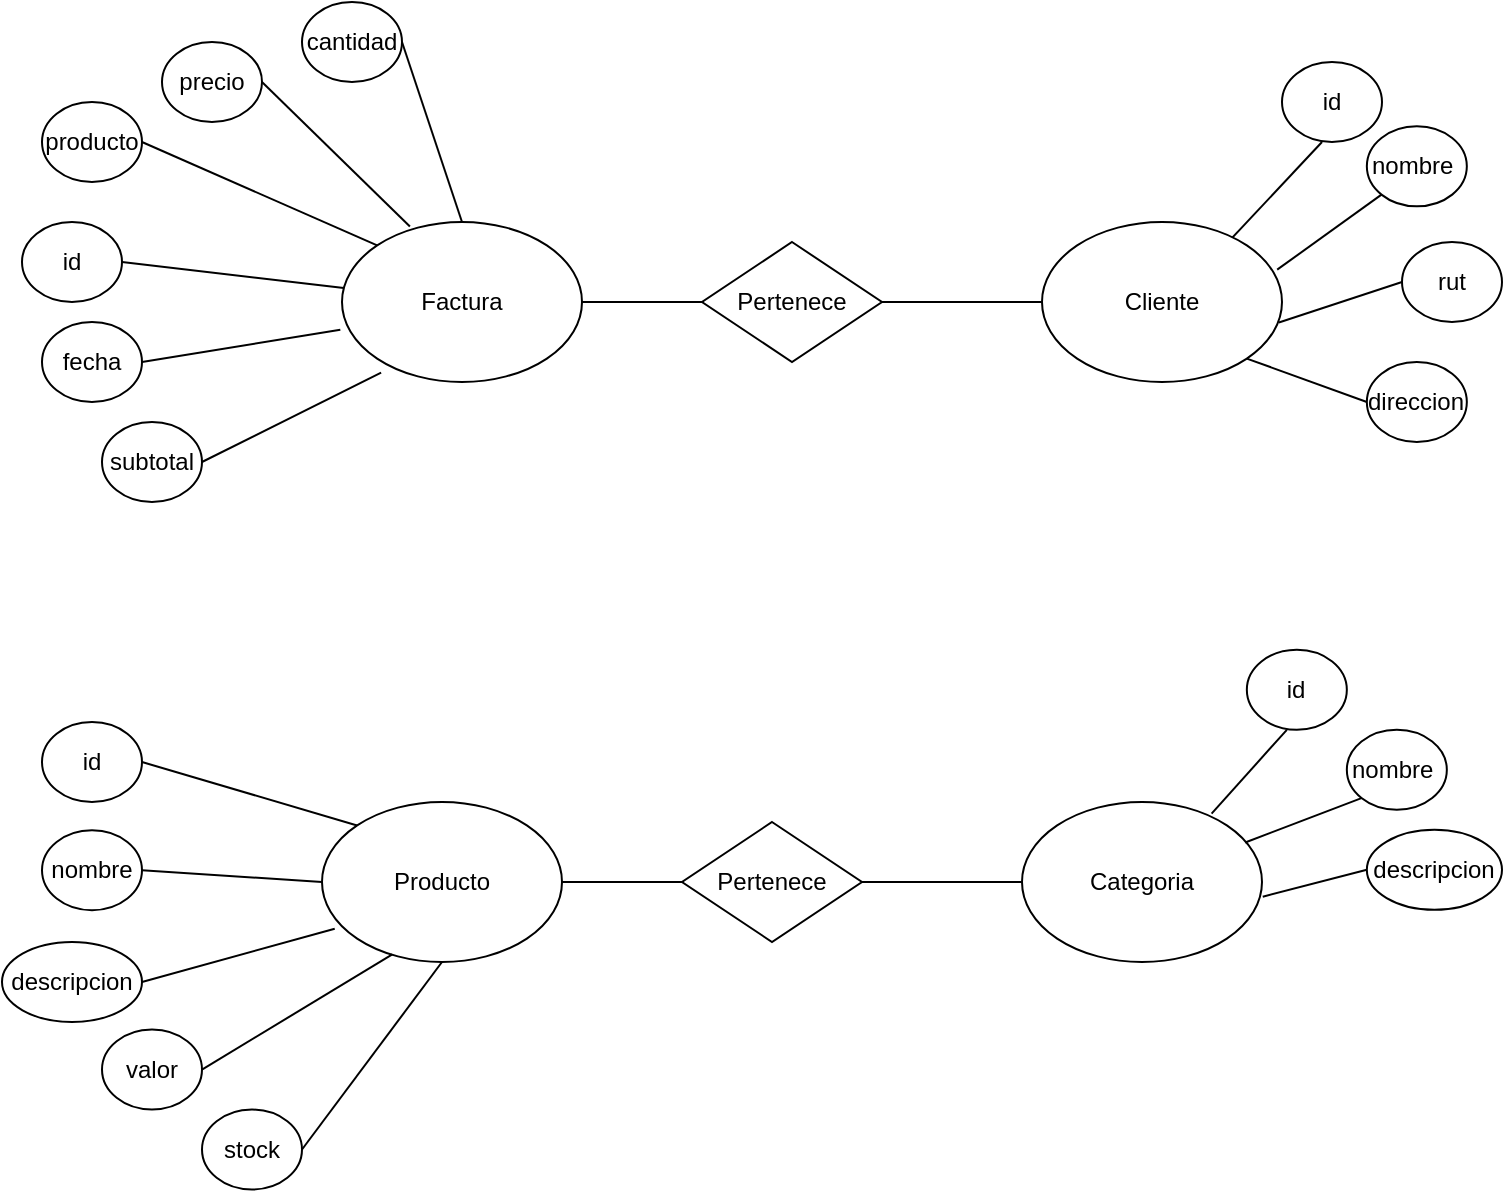 <mxfile version="17.1.1" type="github">
  <diagram id="hxb1gwyLIHcsYFeheSlV" name="Page-1">
    <mxGraphModel dx="1038" dy="585" grid="1" gridSize="10" guides="1" tooltips="1" connect="1" arrows="1" fold="1" page="1" pageScale="1" pageWidth="827" pageHeight="1169" math="0" shadow="0">
      <root>
        <mxCell id="0" />
        <mxCell id="1" parent="0" />
        <mxCell id="gl3lg-BE7d-I6d4YSm-Q-3" style="edgeStyle=orthogonalEdgeStyle;rounded=0;orthogonalLoop=1;jettySize=auto;html=1;exitX=0;exitY=0.5;exitDx=0;exitDy=0;endArrow=oval;endFill=0;strokeColor=none;" edge="1" parent="1" source="gl3lg-BE7d-I6d4YSm-Q-1" target="gl3lg-BE7d-I6d4YSm-Q-4">
          <mxGeometry relative="1" as="geometry">
            <mxPoint x="-20" y="180" as="targetPoint" />
          </mxGeometry>
        </mxCell>
        <mxCell id="gl3lg-BE7d-I6d4YSm-Q-1" value="Factura" style="ellipse;whiteSpace=wrap;html=1;" vertex="1" parent="1">
          <mxGeometry x="180" y="130" width="120" height="80" as="geometry" />
        </mxCell>
        <mxCell id="gl3lg-BE7d-I6d4YSm-Q-2" value="" style="endArrow=none;html=1;rounded=0;exitX=1;exitY=0.5;exitDx=0;exitDy=0;entryX=-0.007;entryY=0.673;entryDx=0;entryDy=0;entryPerimeter=0;" edge="1" parent="1" source="gl3lg-BE7d-I6d4YSm-Q-4" target="gl3lg-BE7d-I6d4YSm-Q-1">
          <mxGeometry width="50" height="50" relative="1" as="geometry">
            <mxPoint x="120" y="220" as="sourcePoint" />
            <mxPoint x="170" y="170" as="targetPoint" />
          </mxGeometry>
        </mxCell>
        <mxCell id="gl3lg-BE7d-I6d4YSm-Q-4" value="fecha" style="ellipse;whiteSpace=wrap;html=1;" vertex="1" parent="1">
          <mxGeometry x="30" y="180" width="50" height="40" as="geometry" />
        </mxCell>
        <mxCell id="gl3lg-BE7d-I6d4YSm-Q-5" value="" style="endArrow=none;html=1;rounded=0;exitX=1;exitY=0.5;exitDx=0;exitDy=0;entryX=0;entryY=0;entryDx=0;entryDy=0;" edge="1" parent="1" source="gl3lg-BE7d-I6d4YSm-Q-6" target="gl3lg-BE7d-I6d4YSm-Q-1">
          <mxGeometry width="50" height="50" relative="1" as="geometry">
            <mxPoint x="130" y="230" as="sourcePoint" />
            <mxPoint x="180" y="180" as="targetPoint" />
          </mxGeometry>
        </mxCell>
        <mxCell id="gl3lg-BE7d-I6d4YSm-Q-6" value="producto" style="ellipse;whiteSpace=wrap;html=1;" vertex="1" parent="1">
          <mxGeometry x="30" y="70" width="50" height="40" as="geometry" />
        </mxCell>
        <mxCell id="gl3lg-BE7d-I6d4YSm-Q-7" value="" style="endArrow=none;html=1;rounded=0;exitX=1;exitY=0.5;exitDx=0;exitDy=0;" edge="1" parent="1" source="gl3lg-BE7d-I6d4YSm-Q-8" target="gl3lg-BE7d-I6d4YSm-Q-1">
          <mxGeometry width="50" height="50" relative="1" as="geometry">
            <mxPoint x="140" y="240" as="sourcePoint" />
            <mxPoint x="190" y="190" as="targetPoint" />
          </mxGeometry>
        </mxCell>
        <mxCell id="gl3lg-BE7d-I6d4YSm-Q-8" value="id" style="ellipse;whiteSpace=wrap;html=1;" vertex="1" parent="1">
          <mxGeometry x="20" y="130" width="50" height="40" as="geometry" />
        </mxCell>
        <mxCell id="gl3lg-BE7d-I6d4YSm-Q-9" value="" style="endArrow=none;html=1;rounded=0;exitX=1;exitY=0.5;exitDx=0;exitDy=0;entryX=0.163;entryY=0.942;entryDx=0;entryDy=0;entryPerimeter=0;" edge="1" parent="1" source="gl3lg-BE7d-I6d4YSm-Q-10" target="gl3lg-BE7d-I6d4YSm-Q-1">
          <mxGeometry width="50" height="50" relative="1" as="geometry">
            <mxPoint x="140" y="300" as="sourcePoint" />
            <mxPoint x="190" y="250" as="targetPoint" />
          </mxGeometry>
        </mxCell>
        <mxCell id="gl3lg-BE7d-I6d4YSm-Q-10" value="subtotal" style="ellipse;whiteSpace=wrap;html=1;" vertex="1" parent="1">
          <mxGeometry x="60" y="230" width="50" height="40" as="geometry" />
        </mxCell>
        <mxCell id="gl3lg-BE7d-I6d4YSm-Q-11" value="" style="endArrow=none;html=1;rounded=0;exitX=1;exitY=0.5;exitDx=0;exitDy=0;entryX=0.283;entryY=0.028;entryDx=0;entryDy=0;entryPerimeter=0;" edge="1" parent="1" source="gl3lg-BE7d-I6d4YSm-Q-12" target="gl3lg-BE7d-I6d4YSm-Q-1">
          <mxGeometry width="50" height="50" relative="1" as="geometry">
            <mxPoint x="140" y="240" as="sourcePoint" />
            <mxPoint x="220" y="140" as="targetPoint" />
          </mxGeometry>
        </mxCell>
        <mxCell id="gl3lg-BE7d-I6d4YSm-Q-12" value="precio" style="ellipse;whiteSpace=wrap;html=1;" vertex="1" parent="1">
          <mxGeometry x="90" y="40" width="50" height="40" as="geometry" />
        </mxCell>
        <mxCell id="gl3lg-BE7d-I6d4YSm-Q-13" value="" style="endArrow=none;html=1;rounded=0;exitX=1;exitY=0.5;exitDx=0;exitDy=0;entryX=0.5;entryY=0;entryDx=0;entryDy=0;" edge="1" parent="1" source="gl3lg-BE7d-I6d4YSm-Q-14" target="gl3lg-BE7d-I6d4YSm-Q-1">
          <mxGeometry width="50" height="50" relative="1" as="geometry">
            <mxPoint x="380" y="198.28" as="sourcePoint" />
            <mxPoint x="300" y="130" as="targetPoint" />
          </mxGeometry>
        </mxCell>
        <mxCell id="gl3lg-BE7d-I6d4YSm-Q-14" value="cantidad" style="ellipse;whiteSpace=wrap;html=1;" vertex="1" parent="1">
          <mxGeometry x="160" y="20" width="50" height="40" as="geometry" />
        </mxCell>
        <mxCell id="gl3lg-BE7d-I6d4YSm-Q-15" value="Pertenece" style="rhombus;whiteSpace=wrap;html=1;" vertex="1" parent="1">
          <mxGeometry x="360" y="140" width="90" height="60" as="geometry" />
        </mxCell>
        <mxCell id="gl3lg-BE7d-I6d4YSm-Q-16" value="" style="endArrow=none;html=1;rounded=0;exitX=1;exitY=0.5;exitDx=0;exitDy=0;entryX=0;entryY=0.5;entryDx=0;entryDy=0;" edge="1" parent="1" source="gl3lg-BE7d-I6d4YSm-Q-1" target="gl3lg-BE7d-I6d4YSm-Q-15">
          <mxGeometry width="50" height="50" relative="1" as="geometry">
            <mxPoint x="320" y="220" as="sourcePoint" />
            <mxPoint x="370" y="170" as="targetPoint" />
          </mxGeometry>
        </mxCell>
        <mxCell id="gl3lg-BE7d-I6d4YSm-Q-18" value="" style="endArrow=none;html=1;rounded=0;entryX=1;entryY=0.5;entryDx=0;entryDy=0;" edge="1" parent="1" target="gl3lg-BE7d-I6d4YSm-Q-15">
          <mxGeometry width="50" height="50" relative="1" as="geometry">
            <mxPoint x="530" y="170" as="sourcePoint" />
            <mxPoint x="440" y="180" as="targetPoint" />
          </mxGeometry>
        </mxCell>
        <mxCell id="gl3lg-BE7d-I6d4YSm-Q-19" value="Cliente" style="ellipse;whiteSpace=wrap;html=1;" vertex="1" parent="1">
          <mxGeometry x="530" y="130" width="120" height="80" as="geometry" />
        </mxCell>
        <mxCell id="gl3lg-BE7d-I6d4YSm-Q-20" value="" style="endArrow=none;html=1;rounded=0;exitX=0.793;exitY=0.098;exitDx=0;exitDy=0;exitPerimeter=0;" edge="1" parent="1" source="gl3lg-BE7d-I6d4YSm-Q-19">
          <mxGeometry width="50" height="50" relative="1" as="geometry">
            <mxPoint x="620" y="140" as="sourcePoint" />
            <mxPoint x="670" y="90" as="targetPoint" />
          </mxGeometry>
        </mxCell>
        <mxCell id="gl3lg-BE7d-I6d4YSm-Q-23" value="id" style="ellipse;whiteSpace=wrap;html=1;" vertex="1" parent="1">
          <mxGeometry x="650" y="50" width="50" height="40" as="geometry" />
        </mxCell>
        <mxCell id="gl3lg-BE7d-I6d4YSm-Q-25" value="" style="endArrow=none;html=1;rounded=0;exitX=0.98;exitY=0.298;exitDx=0;exitDy=0;exitPerimeter=0;entryX=0;entryY=1;entryDx=0;entryDy=0;" edge="1" parent="1" source="gl3lg-BE7d-I6d4YSm-Q-19" target="gl3lg-BE7d-I6d4YSm-Q-26">
          <mxGeometry width="50" height="50" relative="1" as="geometry">
            <mxPoint x="667.58" y="170.0" as="sourcePoint" />
            <mxPoint x="712.42" y="122.16" as="targetPoint" />
          </mxGeometry>
        </mxCell>
        <mxCell id="gl3lg-BE7d-I6d4YSm-Q-26" value="nombre&amp;nbsp;" style="ellipse;whiteSpace=wrap;html=1;" vertex="1" parent="1">
          <mxGeometry x="692.42" y="82.16" width="50" height="40" as="geometry" />
        </mxCell>
        <mxCell id="gl3lg-BE7d-I6d4YSm-Q-27" value="" style="endArrow=none;html=1;rounded=0;exitX=0.987;exitY=0.628;exitDx=0;exitDy=0;exitPerimeter=0;entryX=0;entryY=0.5;entryDx=0;entryDy=0;" edge="1" parent="1" source="gl3lg-BE7d-I6d4YSm-Q-19" target="gl3lg-BE7d-I6d4YSm-Q-28">
          <mxGeometry width="50" height="50" relative="1" as="geometry">
            <mxPoint x="680.0" y="220.0" as="sourcePoint" />
            <mxPoint x="724.84" y="172.16" as="targetPoint" />
          </mxGeometry>
        </mxCell>
        <mxCell id="gl3lg-BE7d-I6d4YSm-Q-28" value="rut" style="ellipse;whiteSpace=wrap;html=1;" vertex="1" parent="1">
          <mxGeometry x="710" y="140" width="50" height="40" as="geometry" />
        </mxCell>
        <mxCell id="gl3lg-BE7d-I6d4YSm-Q-31" value="" style="endArrow=none;html=1;rounded=0;exitX=1;exitY=1;exitDx=0;exitDy=0;entryX=0;entryY=0.5;entryDx=0;entryDy=0;" edge="1" parent="1" source="gl3lg-BE7d-I6d4YSm-Q-19" target="gl3lg-BE7d-I6d4YSm-Q-32">
          <mxGeometry width="50" height="50" relative="1" as="geometry">
            <mxPoint x="575.16" y="307.84" as="sourcePoint" />
            <mxPoint x="620" y="260" as="targetPoint" />
          </mxGeometry>
        </mxCell>
        <mxCell id="gl3lg-BE7d-I6d4YSm-Q-32" value="direccion" style="ellipse;whiteSpace=wrap;html=1;" vertex="1" parent="1">
          <mxGeometry x="692.42" y="200" width="50" height="40" as="geometry" />
        </mxCell>
        <mxCell id="gl3lg-BE7d-I6d4YSm-Q-34" value="Producto" style="ellipse;whiteSpace=wrap;html=1;" vertex="1" parent="1">
          <mxGeometry x="170" y="420" width="120" height="80" as="geometry" />
        </mxCell>
        <mxCell id="gl3lg-BE7d-I6d4YSm-Q-35" value="" style="endArrow=none;html=1;rounded=0;exitX=1;exitY=0.5;exitDx=0;exitDy=0;entryX=0;entryY=0;entryDx=0;entryDy=0;" edge="1" parent="1" source="gl3lg-BE7d-I6d4YSm-Q-36" target="gl3lg-BE7d-I6d4YSm-Q-34">
          <mxGeometry width="50" height="50" relative="1" as="geometry">
            <mxPoint x="150" y="490" as="sourcePoint" />
            <mxPoint x="190.913" y="413.049" as="targetPoint" />
          </mxGeometry>
        </mxCell>
        <mxCell id="gl3lg-BE7d-I6d4YSm-Q-36" value="id" style="ellipse;whiteSpace=wrap;html=1;" vertex="1" parent="1">
          <mxGeometry x="30" y="380" width="50" height="40" as="geometry" />
        </mxCell>
        <mxCell id="gl3lg-BE7d-I6d4YSm-Q-37" value="" style="endArrow=none;html=1;rounded=0;exitX=1;exitY=0.5;exitDx=0;exitDy=0;entryX=0;entryY=0.5;entryDx=0;entryDy=0;" edge="1" parent="1" source="gl3lg-BE7d-I6d4YSm-Q-38" target="gl3lg-BE7d-I6d4YSm-Q-34">
          <mxGeometry width="50" height="50" relative="1" as="geometry">
            <mxPoint x="150" y="544.14" as="sourcePoint" />
            <mxPoint x="187.574" y="485.856" as="targetPoint" />
          </mxGeometry>
        </mxCell>
        <mxCell id="gl3lg-BE7d-I6d4YSm-Q-38" value="nombre" style="ellipse;whiteSpace=wrap;html=1;" vertex="1" parent="1">
          <mxGeometry x="30" y="434.14" width="50" height="40" as="geometry" />
        </mxCell>
        <mxCell id="gl3lg-BE7d-I6d4YSm-Q-39" value="" style="endArrow=none;html=1;rounded=0;exitX=1;exitY=0.5;exitDx=0;exitDy=0;entryX=0.053;entryY=0.792;entryDx=0;entryDy=0;entryPerimeter=0;" edge="1" parent="1" source="gl3lg-BE7d-I6d4YSm-Q-40" target="gl3lg-BE7d-I6d4YSm-Q-34">
          <mxGeometry width="50" height="50" relative="1" as="geometry">
            <mxPoint x="150" y="600" as="sourcePoint" />
            <mxPoint x="170" y="515.86" as="targetPoint" />
          </mxGeometry>
        </mxCell>
        <mxCell id="gl3lg-BE7d-I6d4YSm-Q-40" value="descripcion" style="ellipse;whiteSpace=wrap;html=1;" vertex="1" parent="1">
          <mxGeometry x="10" y="490" width="70" height="40" as="geometry" />
        </mxCell>
        <mxCell id="gl3lg-BE7d-I6d4YSm-Q-41" value="" style="endArrow=none;html=1;rounded=0;exitX=1;exitY=0.5;exitDx=0;exitDy=0;entryX=0.293;entryY=0.953;entryDx=0;entryDy=0;entryPerimeter=0;" edge="1" parent="1" source="gl3lg-BE7d-I6d4YSm-Q-42" target="gl3lg-BE7d-I6d4YSm-Q-34">
          <mxGeometry width="50" height="50" relative="1" as="geometry">
            <mxPoint x="200" y="650" as="sourcePoint" />
            <mxPoint x="237.574" y="591.716" as="targetPoint" />
          </mxGeometry>
        </mxCell>
        <mxCell id="gl3lg-BE7d-I6d4YSm-Q-42" value="valor" style="ellipse;whiteSpace=wrap;html=1;" vertex="1" parent="1">
          <mxGeometry x="60" y="533.76" width="50" height="40" as="geometry" />
        </mxCell>
        <mxCell id="gl3lg-BE7d-I6d4YSm-Q-43" value="" style="endArrow=none;html=1;rounded=0;exitX=1;exitY=0.5;exitDx=0;exitDy=0;entryX=0.5;entryY=1;entryDx=0;entryDy=0;" edge="1" parent="1" source="gl3lg-BE7d-I6d4YSm-Q-44" target="gl3lg-BE7d-I6d4YSm-Q-34">
          <mxGeometry width="50" height="50" relative="1" as="geometry">
            <mxPoint x="250" y="683.76" as="sourcePoint" />
            <mxPoint x="255.16" y="530" as="targetPoint" />
          </mxGeometry>
        </mxCell>
        <mxCell id="gl3lg-BE7d-I6d4YSm-Q-44" value="stock" style="ellipse;whiteSpace=wrap;html=1;" vertex="1" parent="1">
          <mxGeometry x="110" y="573.76" width="50" height="40" as="geometry" />
        </mxCell>
        <mxCell id="gl3lg-BE7d-I6d4YSm-Q-47" value="Pertenece" style="rhombus;whiteSpace=wrap;html=1;" vertex="1" parent="1">
          <mxGeometry x="350" y="430" width="90" height="60" as="geometry" />
        </mxCell>
        <mxCell id="gl3lg-BE7d-I6d4YSm-Q-48" value="" style="endArrow=none;html=1;rounded=0;exitX=1;exitY=0.5;exitDx=0;exitDy=0;entryX=0;entryY=0.5;entryDx=0;entryDy=0;" edge="1" parent="1" target="gl3lg-BE7d-I6d4YSm-Q-47">
          <mxGeometry width="50" height="50" relative="1" as="geometry">
            <mxPoint x="290" y="460" as="sourcePoint" />
            <mxPoint x="360" y="460" as="targetPoint" />
          </mxGeometry>
        </mxCell>
        <mxCell id="gl3lg-BE7d-I6d4YSm-Q-49" value="" style="endArrow=none;html=1;rounded=0;entryX=1;entryY=0.5;entryDx=0;entryDy=0;" edge="1" parent="1" target="gl3lg-BE7d-I6d4YSm-Q-47">
          <mxGeometry width="50" height="50" relative="1" as="geometry">
            <mxPoint x="520" y="460" as="sourcePoint" />
            <mxPoint x="430" y="470" as="targetPoint" />
          </mxGeometry>
        </mxCell>
        <mxCell id="gl3lg-BE7d-I6d4YSm-Q-50" value="Categoria" style="ellipse;whiteSpace=wrap;html=1;" vertex="1" parent="1">
          <mxGeometry x="520" y="420" width="120" height="80" as="geometry" />
        </mxCell>
        <mxCell id="gl3lg-BE7d-I6d4YSm-Q-53" value="" style="endArrow=none;html=1;rounded=0;exitX=0.79;exitY=0.073;exitDx=0;exitDy=0;exitPerimeter=0;" edge="1" parent="1" source="gl3lg-BE7d-I6d4YSm-Q-50">
          <mxGeometry width="50" height="50" relative="1" as="geometry">
            <mxPoint x="620" y="420" as="sourcePoint" />
            <mxPoint x="652.42" y="383.9" as="targetPoint" />
          </mxGeometry>
        </mxCell>
        <mxCell id="gl3lg-BE7d-I6d4YSm-Q-54" value="id" style="ellipse;whiteSpace=wrap;html=1;" vertex="1" parent="1">
          <mxGeometry x="632.42" y="343.9" width="50" height="40" as="geometry" />
        </mxCell>
        <mxCell id="gl3lg-BE7d-I6d4YSm-Q-55" value="" style="endArrow=none;html=1;rounded=0;exitX=0.93;exitY=0.253;exitDx=0;exitDy=0;exitPerimeter=0;entryX=0;entryY=1;entryDx=0;entryDy=0;" edge="1" parent="1" target="gl3lg-BE7d-I6d4YSm-Q-56" source="gl3lg-BE7d-I6d4YSm-Q-50">
          <mxGeometry width="50" height="50" relative="1" as="geometry">
            <mxPoint x="630.02" y="447.74" as="sourcePoint" />
            <mxPoint x="694.84" y="416.06" as="targetPoint" />
          </mxGeometry>
        </mxCell>
        <mxCell id="gl3lg-BE7d-I6d4YSm-Q-56" value="nombre&amp;nbsp;" style="ellipse;whiteSpace=wrap;html=1;" vertex="1" parent="1">
          <mxGeometry x="682.42" y="383.9" width="50" height="40" as="geometry" />
        </mxCell>
        <mxCell id="gl3lg-BE7d-I6d4YSm-Q-57" value="" style="endArrow=none;html=1;rounded=0;entryX=0;entryY=0.5;entryDx=0;entryDy=0;exitX=1.003;exitY=0.592;exitDx=0;exitDy=0;exitPerimeter=0;" edge="1" parent="1" target="gl3lg-BE7d-I6d4YSm-Q-58" source="gl3lg-BE7d-I6d4YSm-Q-50">
          <mxGeometry width="50" height="50" relative="1" as="geometry">
            <mxPoint x="660" y="470" as="sourcePoint" />
            <mxPoint x="707.26" y="466.06" as="targetPoint" />
          </mxGeometry>
        </mxCell>
        <mxCell id="gl3lg-BE7d-I6d4YSm-Q-58" value="descripcion" style="ellipse;whiteSpace=wrap;html=1;" vertex="1" parent="1">
          <mxGeometry x="692.42" y="433.9" width="67.58" height="40" as="geometry" />
        </mxCell>
      </root>
    </mxGraphModel>
  </diagram>
</mxfile>
